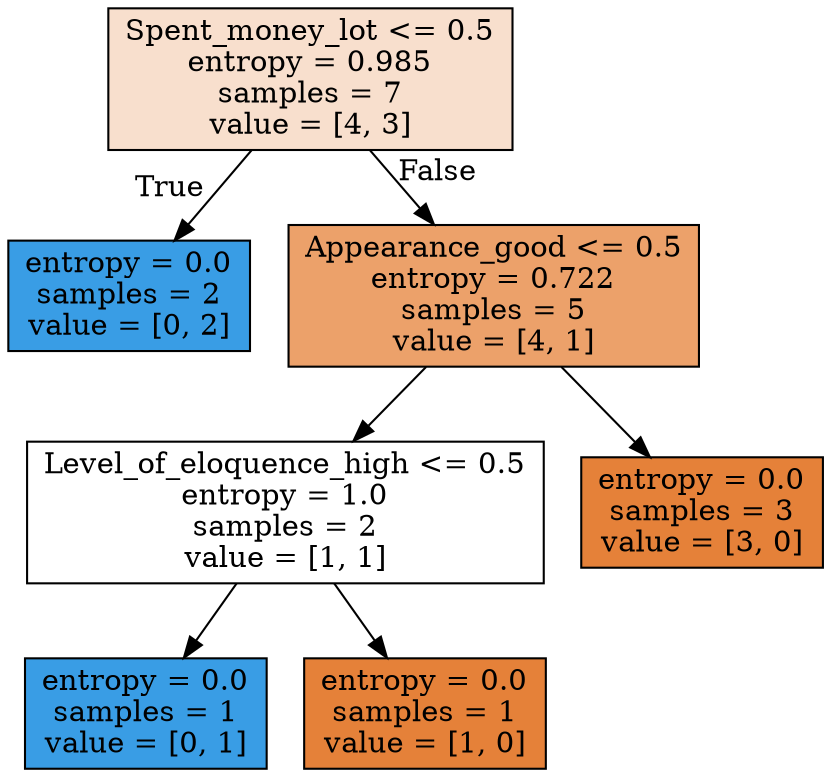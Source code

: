 digraph Tree {
node [shape=box, style="filled", color="black"] ;
0 [label="Spent_money_lot <= 0.5\nentropy = 0.985\nsamples = 7\nvalue = [4, 3]", fillcolor="#e5813940"] ;
1 [label="entropy = 0.0\nsamples = 2\nvalue = [0, 2]", fillcolor="#399de5ff"] ;
0 -> 1 [labeldistance=2.5, labelangle=45, headlabel="True"] ;
2 [label="Appearance_good <= 0.5\nentropy = 0.722\nsamples = 5\nvalue = [4, 1]", fillcolor="#e58139bf"] ;
0 -> 2 [labeldistance=2.5, labelangle=-45, headlabel="False"] ;
3 [label="Level_of_eloquence_high <= 0.5\nentropy = 1.0\nsamples = 2\nvalue = [1, 1]", fillcolor="#e5813900"] ;
2 -> 3 ;
4 [label="entropy = 0.0\nsamples = 1\nvalue = [0, 1]", fillcolor="#399de5ff"] ;
3 -> 4 ;
5 [label="entropy = 0.0\nsamples = 1\nvalue = [1, 0]", fillcolor="#e58139ff"] ;
3 -> 5 ;
6 [label="entropy = 0.0\nsamples = 3\nvalue = [3, 0]", fillcolor="#e58139ff"] ;
2 -> 6 ;
}
